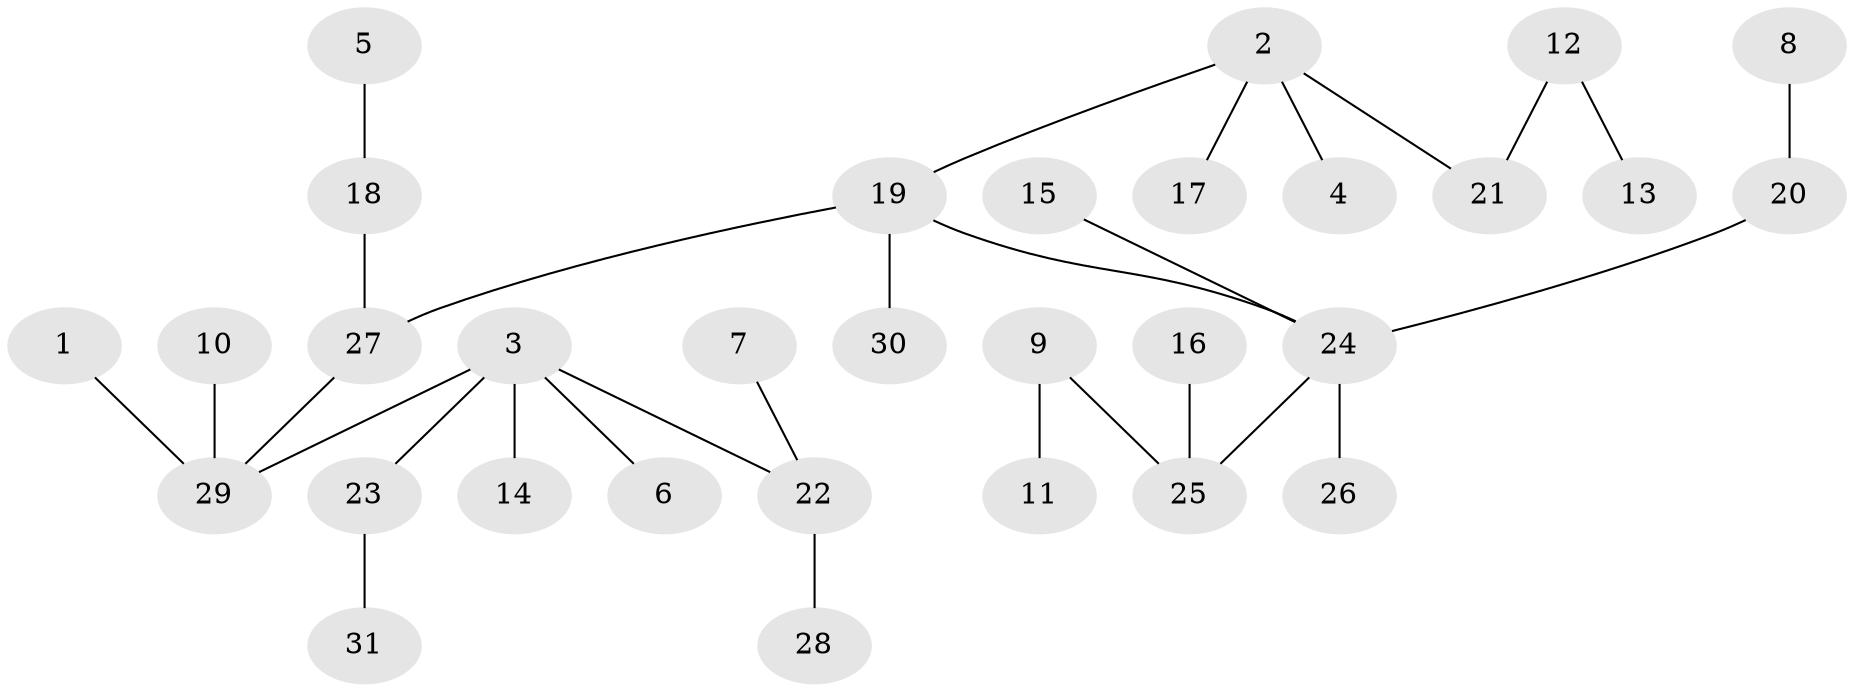 // original degree distribution, {5: 0.04838709677419355, 4: 0.0967741935483871, 6: 0.016129032258064516, 3: 0.0967741935483871, 2: 0.20967741935483872, 1: 0.532258064516129}
// Generated by graph-tools (version 1.1) at 2025/50/03/09/25 03:50:26]
// undirected, 31 vertices, 30 edges
graph export_dot {
graph [start="1"]
  node [color=gray90,style=filled];
  1;
  2;
  3;
  4;
  5;
  6;
  7;
  8;
  9;
  10;
  11;
  12;
  13;
  14;
  15;
  16;
  17;
  18;
  19;
  20;
  21;
  22;
  23;
  24;
  25;
  26;
  27;
  28;
  29;
  30;
  31;
  1 -- 29 [weight=1.0];
  2 -- 4 [weight=1.0];
  2 -- 17 [weight=1.0];
  2 -- 19 [weight=1.0];
  2 -- 21 [weight=1.0];
  3 -- 6 [weight=1.0];
  3 -- 14 [weight=1.0];
  3 -- 22 [weight=1.0];
  3 -- 23 [weight=1.0];
  3 -- 29 [weight=1.0];
  5 -- 18 [weight=1.0];
  7 -- 22 [weight=1.0];
  8 -- 20 [weight=1.0];
  9 -- 11 [weight=1.0];
  9 -- 25 [weight=1.0];
  10 -- 29 [weight=1.0];
  12 -- 13 [weight=1.0];
  12 -- 21 [weight=1.0];
  15 -- 24 [weight=1.0];
  16 -- 25 [weight=1.0];
  18 -- 27 [weight=1.0];
  19 -- 24 [weight=1.0];
  19 -- 27 [weight=1.0];
  19 -- 30 [weight=1.0];
  20 -- 24 [weight=1.0];
  22 -- 28 [weight=1.0];
  23 -- 31 [weight=1.0];
  24 -- 25 [weight=1.0];
  24 -- 26 [weight=1.0];
  27 -- 29 [weight=1.0];
}
